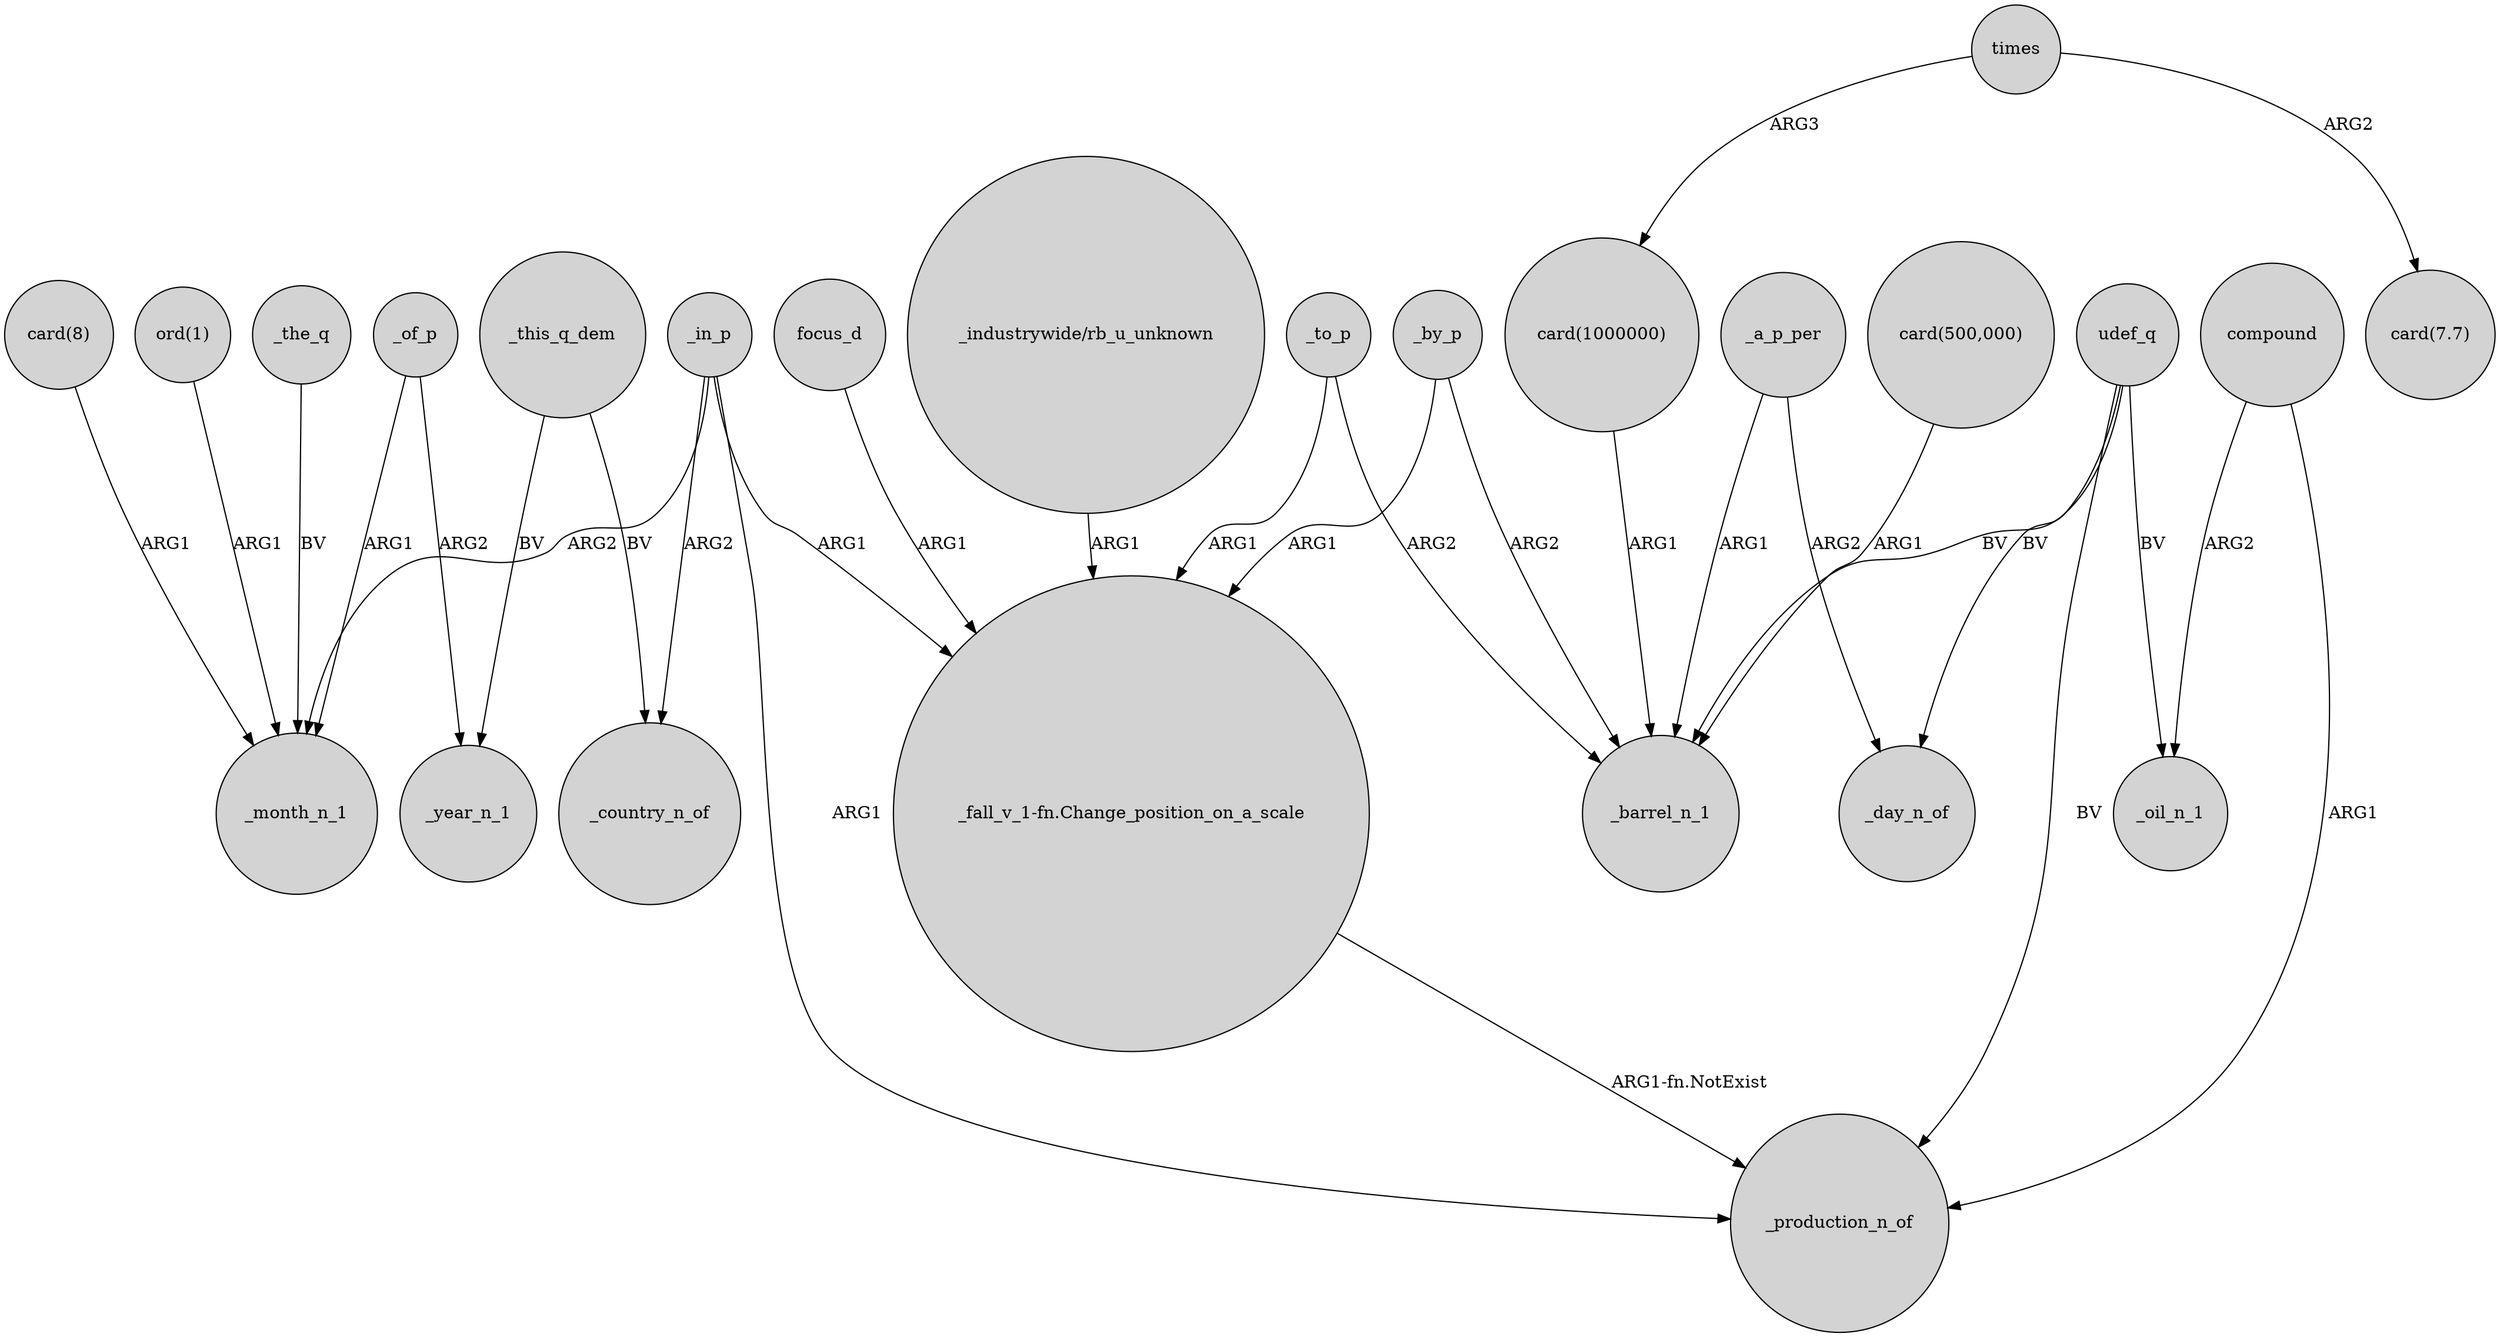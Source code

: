 digraph {
	node [shape=circle style=filled]
	_in_p -> _month_n_1 [label=ARG2]
	udef_q -> _production_n_of [label=BV]
	_by_p -> "_fall_v_1-fn.Change_position_on_a_scale" [label=ARG1]
	times -> "card(7.7)" [label=ARG2]
	compound -> _production_n_of [label=ARG1]
	_a_p_per -> _day_n_of [label=ARG2]
	_of_p -> _year_n_1 [label=ARG2]
	"card(1000000)" -> _barrel_n_1 [label=ARG1]
	_in_p -> _country_n_of [label=ARG2]
	focus_d -> "_fall_v_1-fn.Change_position_on_a_scale" [label=ARG1]
	_this_q_dem -> _country_n_of [label=BV]
	udef_q -> _day_n_of [label=BV]
	compound -> _oil_n_1 [label=ARG2]
	_the_q -> _month_n_1 [label=BV]
	_a_p_per -> _barrel_n_1 [label=ARG1]
	"card(500,000)" -> _barrel_n_1 [label=ARG1]
	_to_p -> _barrel_n_1 [label=ARG2]
	times -> "card(1000000)" [label=ARG3]
	"card(8)" -> _month_n_1 [label=ARG1]
	_in_p -> _production_n_of [label=ARG1]
	_of_p -> _month_n_1 [label=ARG1]
	udef_q -> _oil_n_1 [label=BV]
	"_fall_v_1-fn.Change_position_on_a_scale" -> _production_n_of [label="ARG1-fn.NotExist"]
	_by_p -> _barrel_n_1 [label=ARG2]
	udef_q -> _barrel_n_1 [label=BV]
	"ord(1)" -> _month_n_1 [label=ARG1]
	_in_p -> "_fall_v_1-fn.Change_position_on_a_scale" [label=ARG1]
	"_industrywide/rb_u_unknown" -> "_fall_v_1-fn.Change_position_on_a_scale" [label=ARG1]
	_to_p -> "_fall_v_1-fn.Change_position_on_a_scale" [label=ARG1]
	_this_q_dem -> _year_n_1 [label=BV]
}

